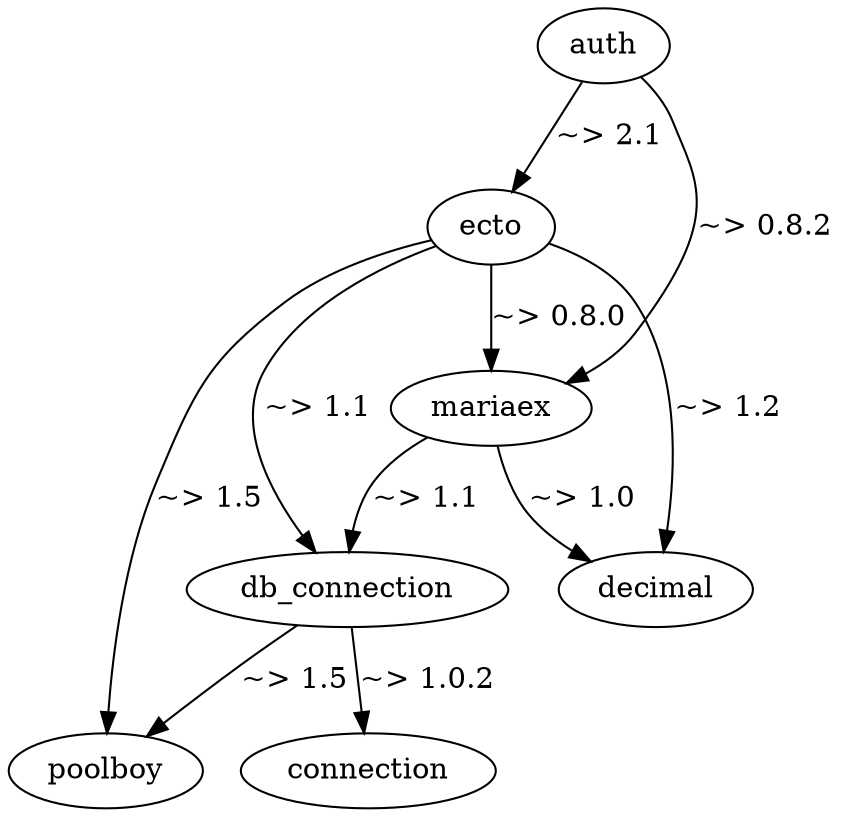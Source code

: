 digraph "dependency tree" {
  "auth"
  "auth" -> "mariaex" [label="~> 0.8.2"]
  "mariaex" -> "db_connection" [label="~> 1.1"]
  "db_connection" -> "connection" [label="~> 1.0.2"]
  "db_connection" -> "poolboy" [label="~> 1.5"]
  "mariaex" -> "decimal" [label="~> 1.0"]
  "auth" -> "ecto" [label="~> 2.1"]
  "ecto" -> "db_connection" [label="~> 1.1"]
  "ecto" -> "decimal" [label="~> 1.2"]
  "ecto" -> "mariaex" [label="~> 0.8.0"]
  "ecto" -> "poolboy" [label="~> 1.5"]
}
